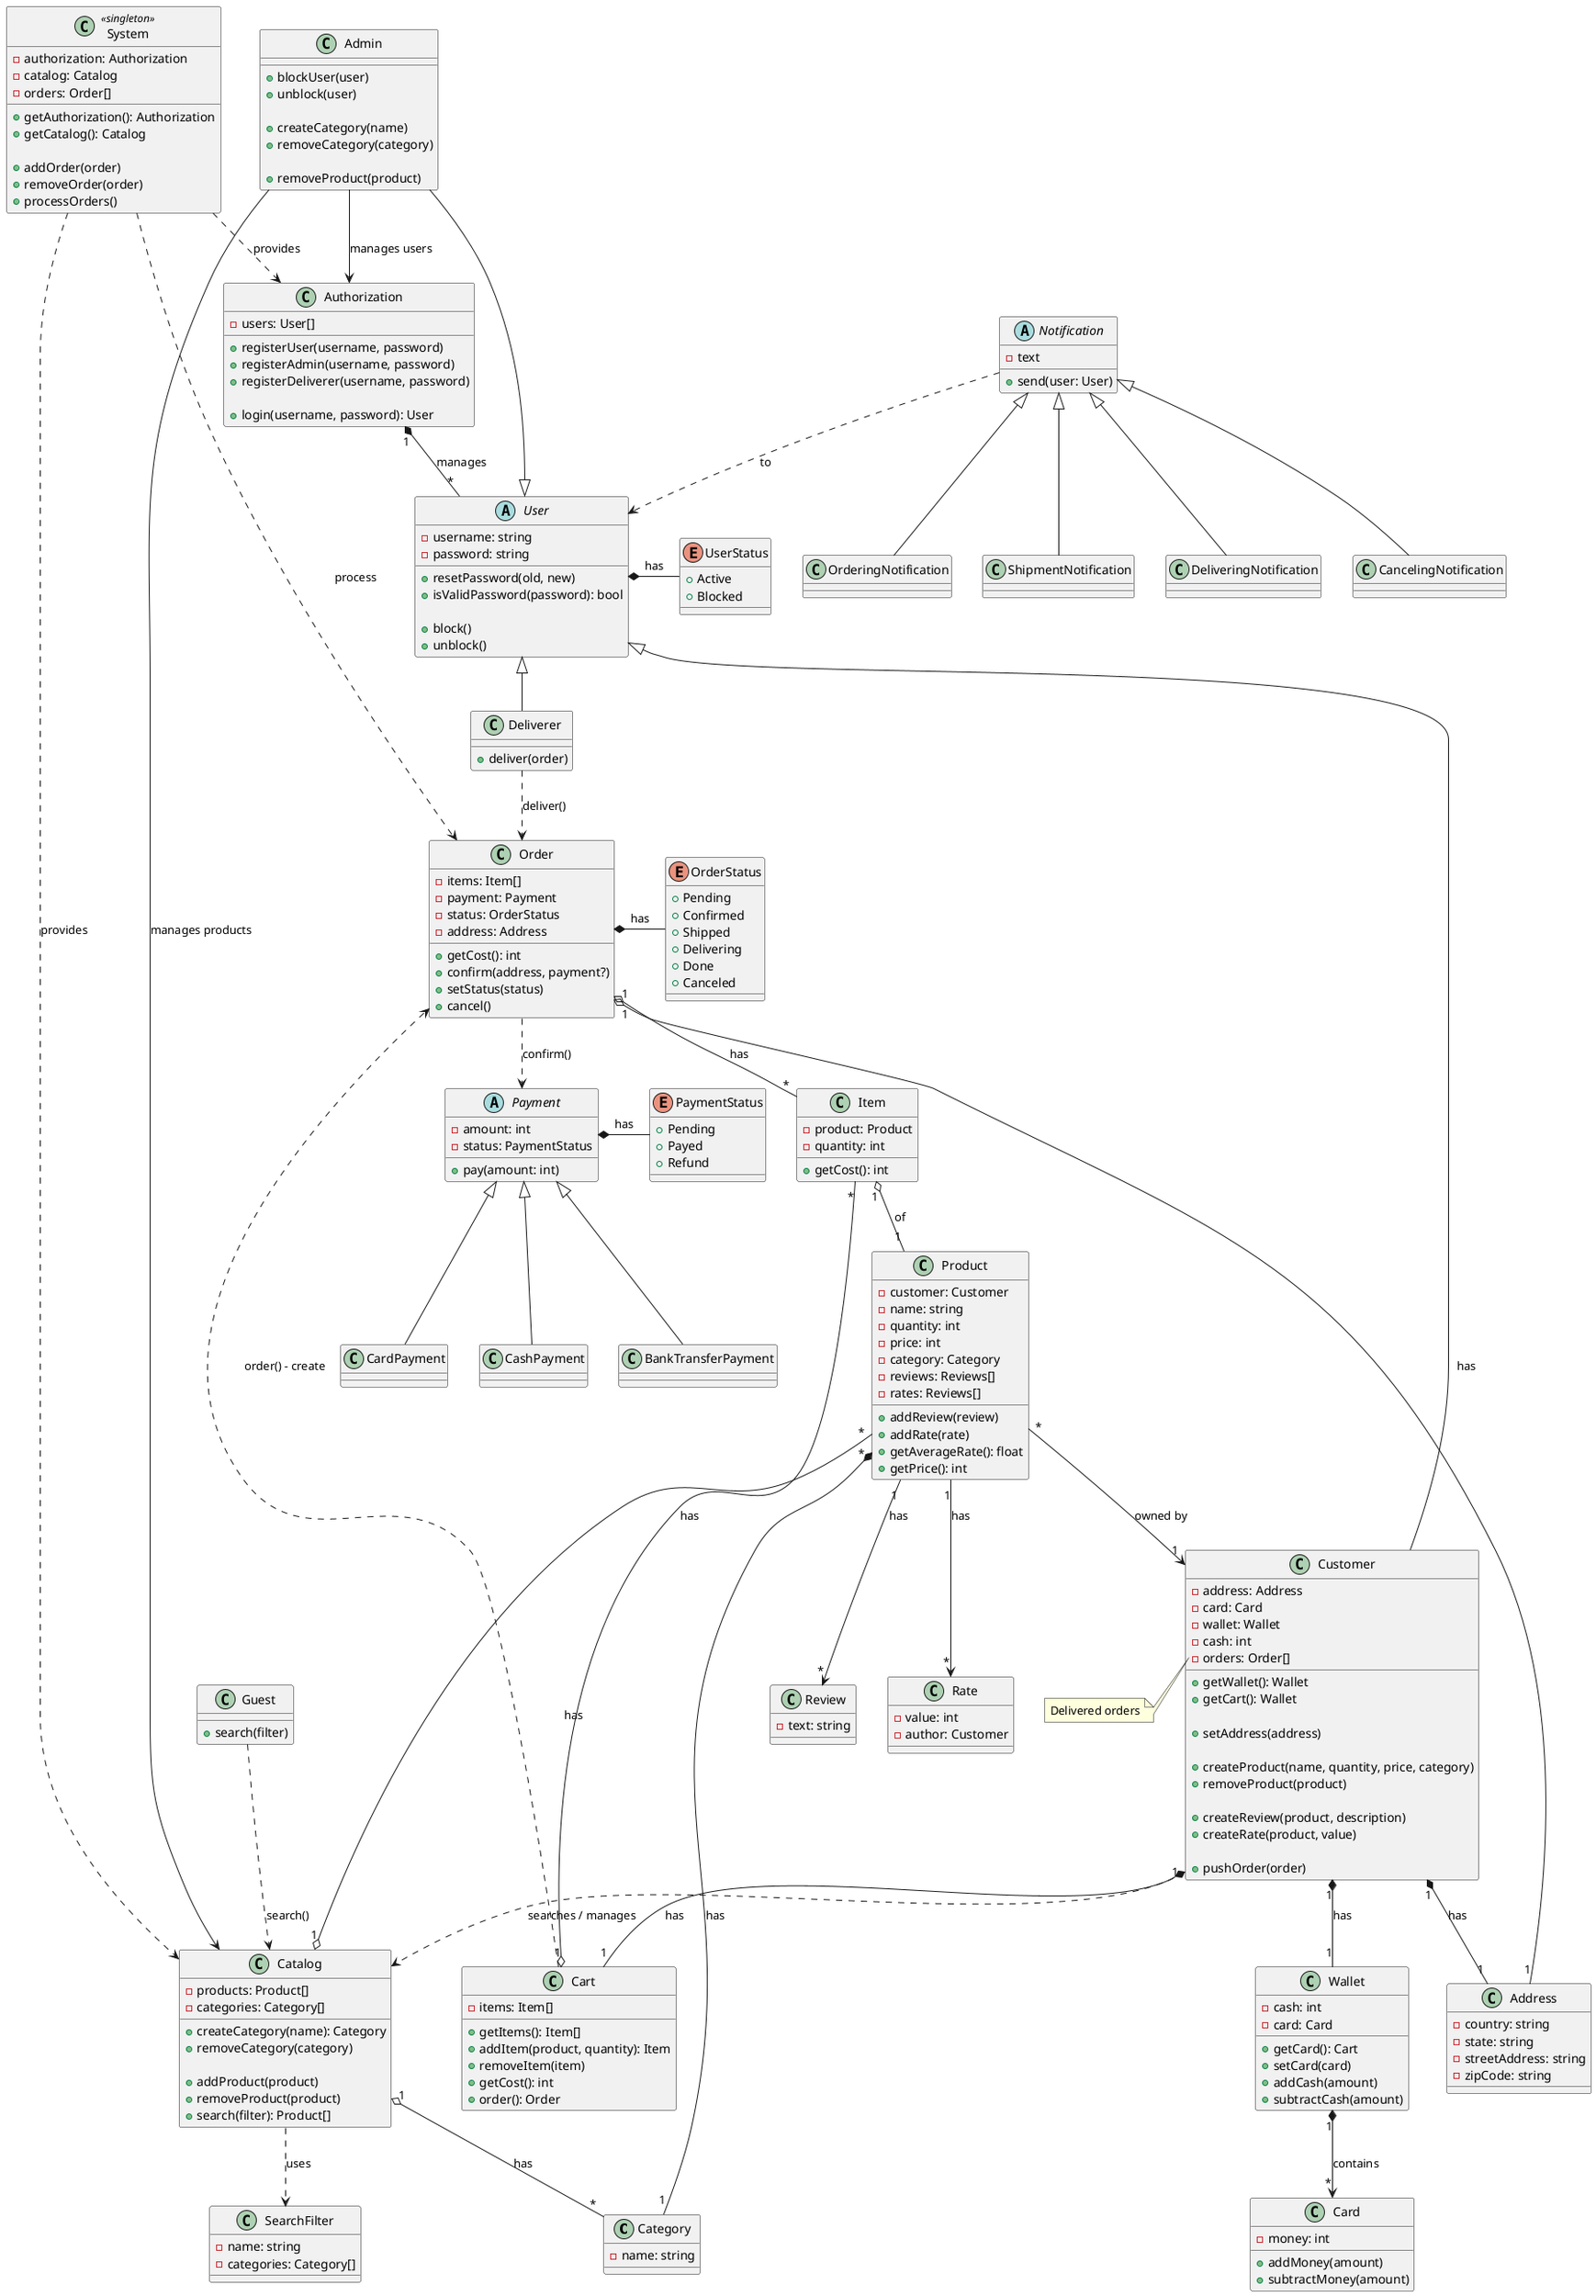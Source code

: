 @startuml
class Category {
    - name: string
}

class Review {
    - text: string
}

class Rate {
    - value: int
    - author: Customer
}

class Product {
    - customer: Customer
    - name: string
    - quantity: int
    - price: int
    - category: Category
    - reviews: Reviews[]
    - rates: Reviews[]
    + addReview(review)
    + addRate(rate)
    + getAverageRate(): float
    + getPrice(): int
}
Product "*" *-- "1" Category: has
Product "*" --> "1" Customer: owned by
Product "1" --> "*" Review: has
Product "1" --> "*" Rate: has

class SearchFilter {
    - name: string
    - categories: Category[]
}
'SearchFilter "1" o-- "*" Category: includes

class Catalog {
    - products: Product[]
    - categories: Category[]
    + createCategory(name): Category
    + removeCategory(category)

    + addProduct(product)
    + removeProduct(product)
    + search(filter): Product[]
}
Catalog "1" o-- "*" Category: has
Catalog "1" o-- "*" Product: has
Catalog ..> SearchFilter: uses

class Item {
    - product: Product
    - quantity: int
    + getCost(): int
}
Item "1" o-- "1" Product: of

class Cart {
    - items: Item[]
    + getItems(): Item[]
    + addItem(product, quantity): Item
    + removeItem(item)
    + getCost(): int
    + order(): Order
}
Cart "1" o-- "*" Item: has
Cart ..> Order: order() - create

enum PaymentStatus {
    + Pending
    + Payed
    + Refund
}

abstract Payment {
    - amount: int
    - status: PaymentStatus
    + pay(amount: int)
}
Payment *- PaymentStatus: has

class BankTransferPayment extends Payment {
}

class CardPayment extends Payment {
}

class CashPayment extends Payment {
}

class Address {
    - country: string
    - state: string
    - streetAddress: string
    - zipCode: string
}

enum OrderStatus {
    + Pending
    + Confirmed
    + Shipped
    + Delivering
    + Done
    + Canceled
}

class Order {
    - items: Item[]
    - payment: Payment
    - status: OrderStatus
    - address: Address
    + getCost(): int
    + confirm(address, payment?)
    + setStatus(status)
    + cancel()
}
Order *- OrderStatus: has
Order "1" o-- "*" Item: has
Order "1" o-- "1" Address: has
Order ..> Payment: confirm()

abstract Notification {
    - text
    + send(user: User)
}
Notification ..> User: to

class OrderingNotification extends Notification {
}

class ShipmentNotification extends Notification {
}

class DeliveringNotification extends Notification {
}

class CancelingNotification extends Notification {
}

class Guest {
    + search(filter)
}
Guest ..> Catalog: search()

enum UserStatus {
    + Active
    + Blocked
}

abstract User {
    - username: string
    - password: string
    + resetPassword(old, new)
    + isValidPassword(password): bool

    + block()
    + unblock()
}
User *- UserStatus: has

class Card {
    - money: int
    + addMoney(amount)
    + subtractMoney(amount)
}

class Wallet {
    - cash: int
    - card: Card
    + getCard(): Cart
    + setCard(card)
    + addCash(amount)
    + subtractCash(amount)
}
Wallet "1" *--> "*" Card: contains

class Customer extends User {
    - address: Address
    - card: Card
    - wallet: Wallet
    - cash: int
    - orders: Order[]

    + getWallet(): Wallet
    + getCart(): Wallet

    + setAddress(address)

    + createProduct(name, quantity, price, category)
    + removeProduct(product)

    + createReview(product, description)
    + createRate(product, value)

    + pushOrder(order)
}
Customer "1" *-- "1" Cart: has
Customer "1" *-- "1" Address: has
Customer "1" *-- "1" Wallet: has
Customer ..> Catalog: searches / manages
note left of Customer::orders
Delivered orders
end note

class Admin extends User {
    + blockUser(user)
    + unblock(user)

    + createCategory(name)
    + removeCategory(category)

    + removeProduct(product)
}
Admin --> Authorization: manages users
Admin --> Catalog: manages products

class Deliverer extends User {
    + deliver(order)
}
Deliverer ..> Order: deliver()

class Authorization {
    - users: User[]
    + registerUser(username, password)
    + registerAdmin(username, password)
    + registerDeliverer(username, password)

    + login(username, password): User
}
Authorization "1" *-- "*" User: manages

class System <<singleton>> {
    - authorization: Authorization
    - catalog: Catalog
    - orders: Order[]
    + getAuthorization(): Authorization
    + getCatalog(): Catalog

    + addOrder(order)
    + removeOrder(order)
    + processOrders()
}
System ..> Authorization: provides
System ..> Catalog: provides
System ..> Order: process

@enduml
